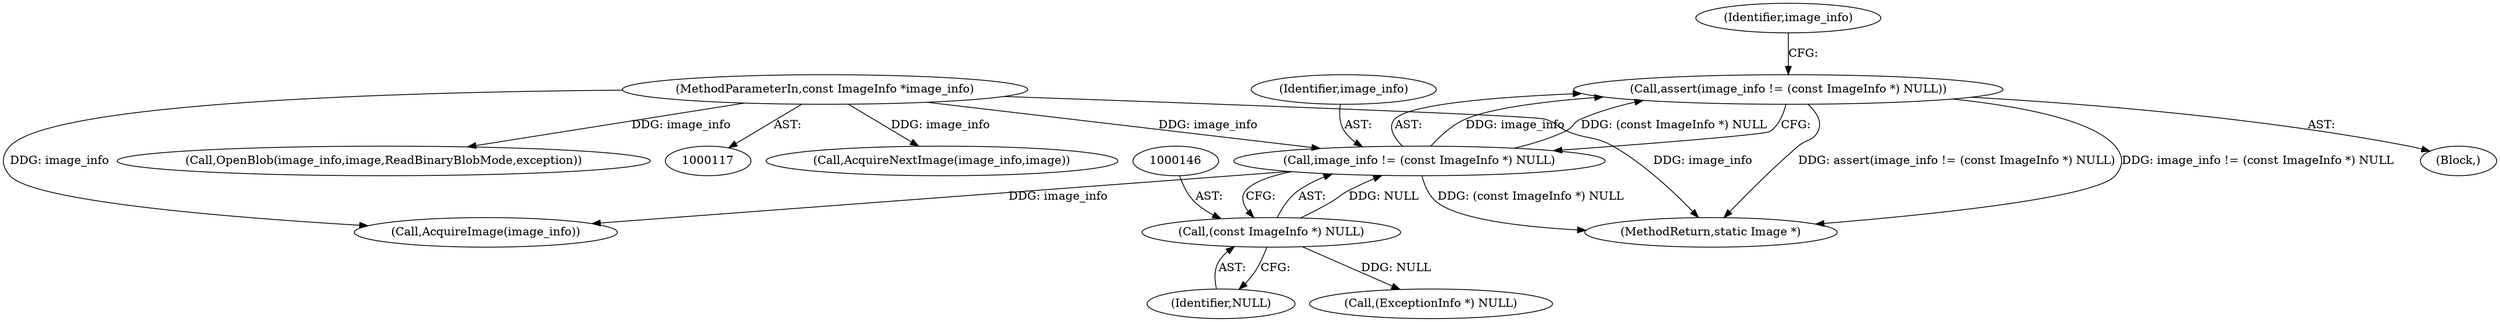 digraph "0_ImageMagick_ca0c886abd6d3ef335eb74150cd23b89ebd17135@API" {
"1000142" [label="(Call,assert(image_info != (const ImageInfo *) NULL))"];
"1000143" [label="(Call,image_info != (const ImageInfo *) NULL)"];
"1000118" [label="(MethodParameterIn,const ImageInfo *image_info)"];
"1000145" [label="(Call,(const ImageInfo *) NULL)"];
"1000151" [label="(Identifier,image_info)"];
"1002332" [label="(MethodReturn,static Image *)"];
"1002279" [label="(Call,AcquireNextImage(image_info,image))"];
"1000143" [label="(Call,image_info != (const ImageInfo *) NULL)"];
"1000144" [label="(Identifier,image_info)"];
"1000145" [label="(Call,(const ImageInfo *) NULL)"];
"1000183" [label="(Call,AcquireImage(image_info))"];
"1000187" [label="(Call,OpenBlob(image_info,image,ReadBinaryBlobMode,exception))"];
"1000147" [label="(Identifier,NULL)"];
"1000118" [label="(MethodParameterIn,const ImageInfo *image_info)"];
"1000142" [label="(Call,assert(image_info != (const ImageInfo *) NULL))"];
"1000172" [label="(Call,(ExceptionInfo *) NULL)"];
"1000120" [label="(Block,)"];
"1000142" -> "1000120"  [label="AST: "];
"1000142" -> "1000143"  [label="CFG: "];
"1000143" -> "1000142"  [label="AST: "];
"1000151" -> "1000142"  [label="CFG: "];
"1000142" -> "1002332"  [label="DDG: assert(image_info != (const ImageInfo *) NULL)"];
"1000142" -> "1002332"  [label="DDG: image_info != (const ImageInfo *) NULL"];
"1000143" -> "1000142"  [label="DDG: image_info"];
"1000143" -> "1000142"  [label="DDG: (const ImageInfo *) NULL"];
"1000143" -> "1000145"  [label="CFG: "];
"1000144" -> "1000143"  [label="AST: "];
"1000145" -> "1000143"  [label="AST: "];
"1000143" -> "1002332"  [label="DDG: (const ImageInfo *) NULL"];
"1000118" -> "1000143"  [label="DDG: image_info"];
"1000145" -> "1000143"  [label="DDG: NULL"];
"1000143" -> "1000183"  [label="DDG: image_info"];
"1000118" -> "1000117"  [label="AST: "];
"1000118" -> "1002332"  [label="DDG: image_info"];
"1000118" -> "1000183"  [label="DDG: image_info"];
"1000118" -> "1000187"  [label="DDG: image_info"];
"1000118" -> "1002279"  [label="DDG: image_info"];
"1000145" -> "1000147"  [label="CFG: "];
"1000146" -> "1000145"  [label="AST: "];
"1000147" -> "1000145"  [label="AST: "];
"1000145" -> "1000172"  [label="DDG: NULL"];
}
